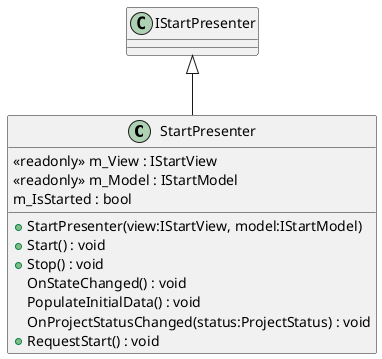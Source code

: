 @startuml
class StartPresenter {
    <<readonly>> m_View : IStartView
    <<readonly>> m_Model : IStartModel
    m_IsStarted : bool
    + StartPresenter(view:IStartView, model:IStartModel)
    + Start() : void
    + Stop() : void
    OnStateChanged() : void
    PopulateInitialData() : void
    OnProjectStatusChanged(status:ProjectStatus) : void
    + RequestStart() : void
}
IStartPresenter <|-- StartPresenter
@enduml
